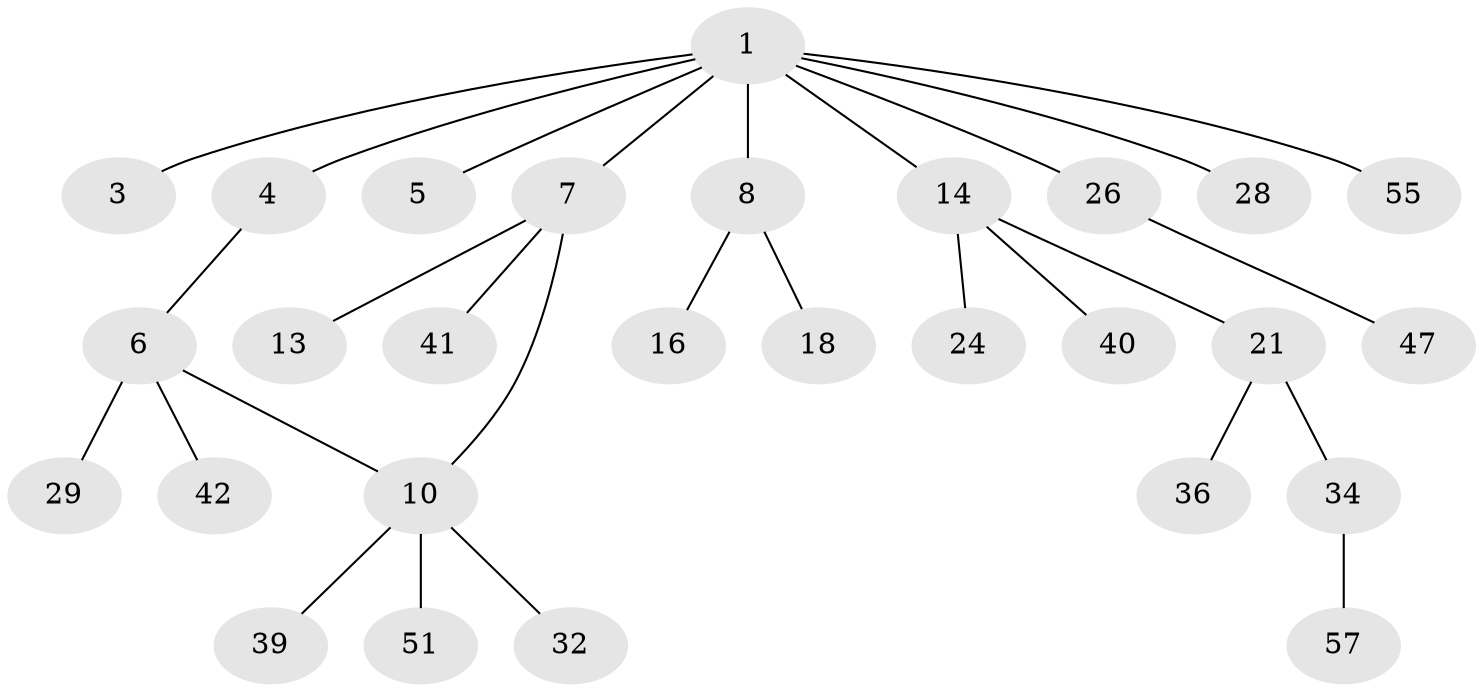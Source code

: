 // original degree distribution, {7: 0.017543859649122806, 4: 0.08771929824561403, 2: 0.21052631578947367, 3: 0.14035087719298245, 5: 0.03508771929824561, 1: 0.5087719298245614}
// Generated by graph-tools (version 1.1) at 2025/13/03/09/25 04:13:38]
// undirected, 28 vertices, 28 edges
graph export_dot {
graph [start="1"]
  node [color=gray90,style=filled];
  1 [super="+2"];
  3 [super="+12"];
  4;
  5 [super="+15+17"];
  6;
  7 [super="+9+27"];
  8 [super="+11+53"];
  10 [super="+33+20"];
  13;
  14 [super="+50+23+19"];
  16;
  18 [super="+31"];
  21 [super="+35+46"];
  24 [super="+30"];
  26;
  28 [super="+56"];
  29;
  32;
  34 [super="+43+52"];
  36 [super="+38"];
  39;
  40 [super="+49"];
  41 [super="+45"];
  42;
  47;
  51;
  55;
  57;
  1 -- 3;
  1 -- 5;
  1 -- 7;
  1 -- 8;
  1 -- 26;
  1 -- 28;
  1 -- 4;
  1 -- 14;
  1 -- 55;
  4 -- 6;
  6 -- 10;
  6 -- 29;
  6 -- 42;
  7 -- 10;
  7 -- 41;
  7 -- 13;
  8 -- 18;
  8 -- 16;
  10 -- 32;
  10 -- 51;
  10 -- 39;
  14 -- 24;
  14 -- 40;
  14 -- 21;
  21 -- 34;
  21 -- 36;
  26 -- 47;
  34 -- 57;
}
